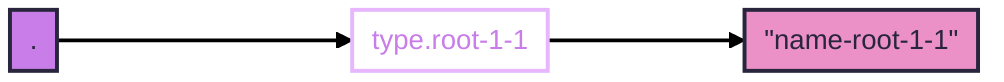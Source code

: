 ---
config:
  theme: redux
  flowchart:
    diagramPadding: 5
    padding: 5
    nodeSpacing: 10
    wrappingWidth: 700
---
flowchart LR
  classDef tf-path fill:#c87de8
  classDef tf-resource stroke:#e7b6fc,color:#c87de8,text-align:left
  classDef tf-int-mod fill:#e7b6fc,text-align:left
  classDef tf-ext-mod fill:#7da8e8,text-align:left
  classDef tf-name fill:#eb91c7
  p_root["."]:::tf-path
  p_root ----> r_root__typeroot11["type.root-1-1"]:::tf-resource
  r_root__typeroot11 ---> n_root__typeroot11_n["#34;name-root-1-1#34;"]:::tf-name